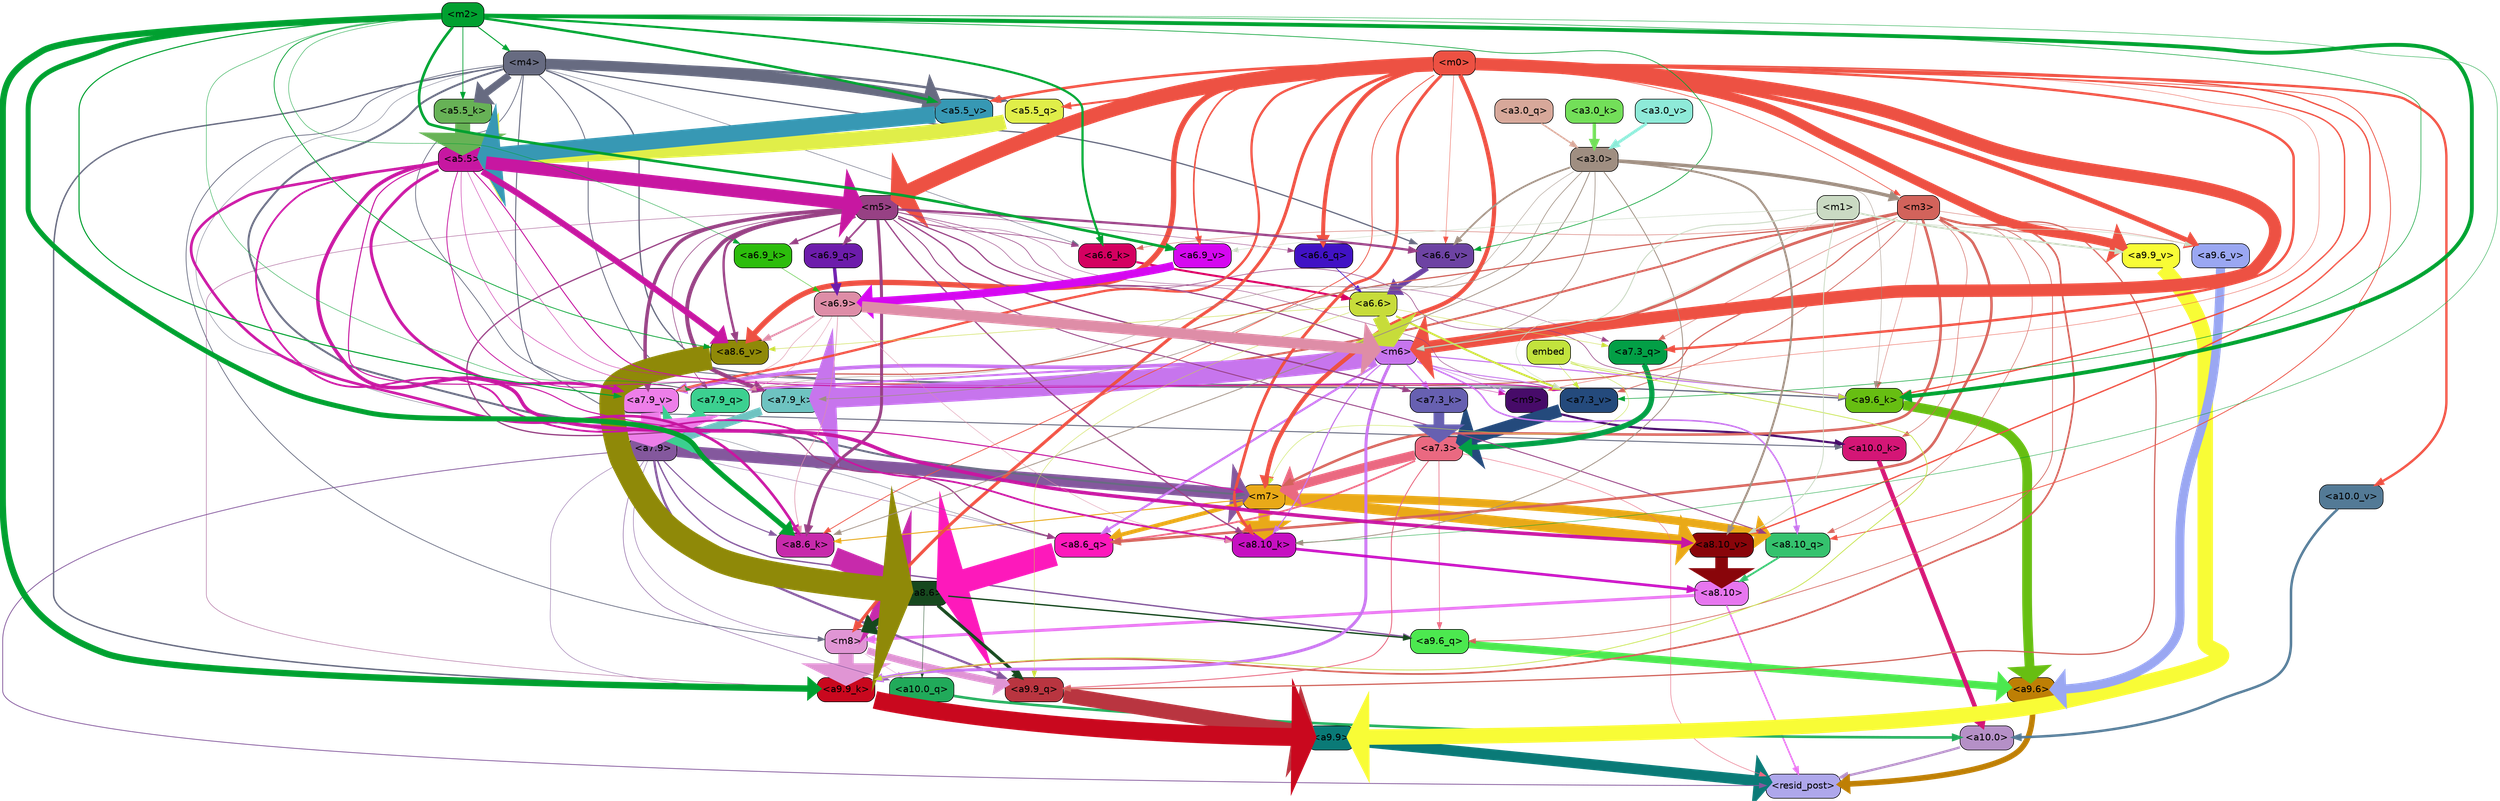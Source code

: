 strict digraph "" {
	graph [bgcolor=transparent,
		layout=dot,
		overlap=false,
		splines=true
	];
	"<a10.0>"	[color=black,
		fillcolor="#b590c7",
		fontname=Helvetica,
		shape=box,
		style="filled, rounded"];
	"<resid_post>"	[color=black,
		fillcolor="#aea7eb",
		fontname=Helvetica,
		shape=box,
		style="filled, rounded"];
	"<a10.0>" -> "<resid_post>"	[color="#b590c7",
		penwidth=3.4253244400024414];
	"<a9.9>"	[color=black,
		fillcolor="#0a7a77",
		fontname=Helvetica,
		shape=box,
		style="filled, rounded"];
	"<a9.9>" -> "<resid_post>"	[color="#0a7a77",
		penwidth=16.05378818511963];
	"<a9.6>"	[color=black,
		fillcolor="#be7f05",
		fontname=Helvetica,
		shape=box,
		style="filled, rounded"];
	"<a9.6>" -> "<resid_post>"	[color="#be7f05",
		penwidth=8.33797836303711];
	"<a8.10>"	[color=black,
		fillcolor="#e776ef",
		fontname=Helvetica,
		shape=box,
		style="filled, rounded"];
	"<a8.10>" -> "<resid_post>"	[color="#e776ef",
		penwidth=2.3390636444091797];
	"<m8>"	[color=black,
		fillcolor="#e095d4",
		fontname=Helvetica,
		shape=box,
		style="filled, rounded"];
	"<a8.10>" -> "<m8>"	[color="#e776ef",
		penwidth=4.388927459716797];
	"<a7.9>"	[color=black,
		fillcolor="#84589d",
		fontname=Helvetica,
		shape=box,
		style="filled, rounded"];
	"<a7.9>" -> "<resid_post>"	[color="#84589d",
		penwidth=1.1926651000976562];
	"<a10.0_q>"	[color=black,
		fillcolor="#21aa5a",
		fontname=Helvetica,
		shape=box,
		style="filled, rounded"];
	"<a7.9>" -> "<a10.0_q>"	[color="#84589d",
		penwidth=0.7811813354492188];
	"<a7.9>" -> "<m8>"	[color="#84589d",
		penwidth=0.6738662719726562];
	"<a9.9_q>"	[color=black,
		fillcolor="#b93540",
		fontname=Helvetica,
		shape=box,
		style="filled, rounded"];
	"<a7.9>" -> "<a9.9_q>"	[color="#84589d",
		penwidth=3.33896541595459];
	"<a9.6_q>"	[color=black,
		fillcolor="#4ce84f",
		fontname=Helvetica,
		shape=box,
		style="filled, rounded"];
	"<a7.9>" -> "<a9.6_q>"	[color="#84589d",
		penwidth=2.0531044006347656];
	"<a9.9_k>"	[color=black,
		fillcolor="#c9081e",
		fontname=Helvetica,
		shape=box,
		style="filled, rounded"];
	"<a7.9>" -> "<a9.9_k>"	[color="#84589d",
		penwidth=0.6];
	"<a8.6_q>"	[color=black,
		fillcolor="#fd19bb",
		fontname=Helvetica,
		shape=box,
		style="filled, rounded"];
	"<a7.9>" -> "<a8.6_q>"	[color="#84589d",
		penwidth=0.6];
	"<a8.6_k>"	[color=black,
		fillcolor="#c72aab",
		fontname=Helvetica,
		shape=box,
		style="filled, rounded"];
	"<a7.9>" -> "<a8.6_k>"	[color="#84589d",
		penwidth=1.5751152038574219];
	"<m7>"	[color=black,
		fillcolor="#e9a918",
		fontname=Helvetica,
		shape=box,
		style="filled, rounded"];
	"<a7.9>" -> "<m7>"	[color="#84589d",
		penwidth=17.67833709716797];
	"<a7.3>"	[color=black,
		fillcolor="#ea6981",
		fontname=Helvetica,
		shape=box,
		style="filled, rounded"];
	"<a7.3>" -> "<resid_post>"	[color="#ea6981",
		penwidth=0.7339706420898438];
	"<a7.3>" -> "<a9.9_q>"	[color="#ea6981",
		penwidth=1.3609809875488281];
	"<a7.3>" -> "<a9.6_q>"	[color="#ea6981",
		penwidth=0.9587650299072266];
	"<a7.3>" -> "<a8.6_q>"	[color="#ea6981",
		penwidth=2.597522735595703];
	"<a7.3>" -> "<m7>"	[color="#ea6981",
		penwidth=13.925512313842773];
	"<a10.0_q>" -> "<a10.0>"	[color="#21aa5a",
		penwidth=3.861766815185547];
	"<a10.0_k>"	[color=black,
		fillcolor="#d41676",
		fontname=Helvetica,
		shape=box,
		style="filled, rounded"];
	"<a10.0_k>" -> "<a10.0>"	[color="#d41676",
		penwidth=6.691814422607422];
	"<a10.0_v>"	[color=black,
		fillcolor="#537a96",
		fontname=Helvetica,
		shape=box,
		style="filled, rounded"];
	"<a10.0_v>" -> "<a10.0>"	[color="#537a96",
		penwidth=3.703948974609375];
	"<m8>" -> "<a10.0_q>"	[color="#e095d4",
		penwidth=0.6];
	"<m8>" -> "<a9.9_q>"	[color="#e095d4",
		penwidth=10.407995223999023];
	"<m8>" -> "<a9.9_k>"	[color="#e095d4",
		penwidth=22.67278480529785];
	"<a8.6>"	[color=black,
		fillcolor="#16481e",
		fontname=Helvetica,
		shape=box,
		style="filled, rounded"];
	"<a8.6>" -> "<a10.0_q>"	[color="#16481e",
		penwidth=0.6];
	"<a8.6>" -> "<m8>"	[color="#16481e",
		penwidth=9.616483688354492];
	"<a8.6>" -> "<a9.9_q>"	[color="#16481e",
		penwidth=4.681654930114746];
	"<a8.6>" -> "<a9.6_q>"	[color="#16481e",
		penwidth=2.0046749114990234];
	"<m9>"	[color=black,
		fillcolor="#470b69",
		fontname=Helvetica,
		shape=box,
		style="filled, rounded"];
	"<m9>" -> "<a10.0_k>"	[color="#470b69",
		penwidth=3.1536026000976562];
	"<m4>"	[color=black,
		fillcolor="#676b81",
		fontname=Helvetica,
		shape=box,
		style="filled, rounded"];
	"<m4>" -> "<a10.0_k>"	[color="#676b81",
		penwidth=1.4532089233398438];
	"<m4>" -> "<m8>"	[color="#676b81",
		penwidth=1.1121444702148438];
	"<m4>" -> "<a9.9_k>"	[color="#676b81",
		penwidth=2.1296005249023438];
	"<a9.6_k>"	[color=black,
		fillcolor="#67be12",
		fontname=Helvetica,
		shape=box,
		style="filled, rounded"];
	"<m4>" -> "<a9.6_k>"	[color="#676b81",
		penwidth=1.93524169921875];
	"<m4>" -> "<a8.6_q>"	[color="#676b81",
		penwidth=0.6086311340332031];
	"<m4>" -> "<m7>"	[color="#676b81",
		penwidth=2.9153175354003906];
	"<a7.9_k>"	[color=black,
		fillcolor="#6ec3c1",
		fontname=Helvetica,
		shape=box,
		style="filled, rounded"];
	"<m4>" -> "<a7.9_k>"	[color="#676b81",
		penwidth=1.0983266830444336];
	"<a7.3_v>"	[color=black,
		fillcolor="#244a7c",
		fontname=Helvetica,
		shape=box,
		style="filled, rounded"];
	"<m4>" -> "<a7.3_v>"	[color="#676b81",
		penwidth=1.2746734619140625];
	"<a6.6_k>"	[color=black,
		fillcolor="#d40060",
		fontname=Helvetica,
		shape=box,
		style="filled, rounded"];
	"<m4>" -> "<a6.6_k>"	[color="#676b81",
		penwidth=0.7470474243164062];
	"<a6.6_v>"	[color=black,
		fillcolor="#6d43a3",
		fontname=Helvetica,
		shape=box,
		style="filled, rounded"];
	"<m4>" -> "<a6.6_v>"	[color="#676b81",
		penwidth=1.873147964477539];
	"<a5.5_q>"	[color=black,
		fillcolor="#e0ee49",
		fontname=Helvetica,
		shape=box,
		style="filled, rounded"];
	"<m4>" -> "<a5.5_q>"	[color="#676b81",
		penwidth=3.6069361567497253];
	"<a5.5_k>"	[color=black,
		fillcolor="#67b256",
		fontname=Helvetica,
		shape=box,
		style="filled, rounded"];
	"<m4>" -> "<a5.5_k>"	[color="#676b81",
		penwidth=10.824847996234894];
	"<a5.5_v>"	[color=black,
		fillcolor="#3798b4",
		fontname=Helvetica,
		shape=box,
		style="filled, rounded"];
	"<m4>" -> "<a5.5_v>"	[color="#676b81",
		penwidth=15.7442626953125];
	"<m3>"	[color=black,
		fillcolor="#d2635b",
		fontname=Helvetica,
		shape=box,
		style="filled, rounded"];
	"<m3>" -> "<a10.0_k>"	[color="#d2635b",
		penwidth=0.8012542724609375];
	"<m6>"	[color=black,
		fillcolor="#c775ed",
		fontname=Helvetica,
		shape=box,
		style="filled, rounded"];
	"<m3>" -> "<m6>"	[color="#d2635b",
		penwidth=4.0873308181762695];
	"<m3>" -> "<a9.9_q>"	[color="#d2635b",
		penwidth=1.8098411560058594];
	"<m3>" -> "<a9.6_q>"	[color="#d2635b",
		penwidth=1.0731983184814453];
	"<m3>" -> "<a9.9_k>"	[color="#d2635b",
		penwidth=2.538074493408203];
	"<m3>" -> "<a9.6_k>"	[color="#d2635b",
		penwidth=0.6];
	"<a9.9_v>"	[color=black,
		fillcolor="#f8fc36",
		fontname=Helvetica,
		shape=box,
		style="filled, rounded"];
	"<m3>" -> "<a9.9_v>"	[color="#d2635b",
		penwidth=1.1908531188964844];
	"<a9.6_v>"	[color=black,
		fillcolor="#9aa7f2",
		fontname=Helvetica,
		shape=box,
		style="filled, rounded"];
	"<m3>" -> "<a9.6_v>"	[color="#d2635b",
		penwidth=0.6];
	"<a8.10_q>"	[color=black,
		fillcolor="#35c26e",
		fontname=Helvetica,
		shape=box,
		style="filled, rounded"];
	"<m3>" -> "<a8.10_q>"	[color="#d2635b",
		penwidth=0.7969093322753906];
	"<m3>" -> "<a8.6_q>"	[color="#d2635b",
		penwidth=3.8069801330566406];
	"<m3>" -> "<m7>"	[color="#d2635b",
		penwidth=3.7463531494140625];
	"<a7.9_q>"	[color=black,
		fillcolor="#3cd090",
		fontname=Helvetica,
		shape=box,
		style="filled, rounded"];
	"<m3>" -> "<a7.9_q>"	[color="#d2635b",
		penwidth=1.7077007293701172];
	"<a7.3_q>"	[color=black,
		fillcolor="#039f46",
		fontname=Helvetica,
		shape=box,
		style="filled, rounded"];
	"<m3>" -> "<a7.3_q>"	[color="#d2635b",
		penwidth=0.6810226440429688];
	"<m3>" -> "<a7.9_k>"	[color="#d2635b",
		penwidth=3.0535898208618164];
	"<a7.9_v>"	[color=black,
		fillcolor="#ed7ee9",
		fontname=Helvetica,
		shape=box,
		style="filled, rounded"];
	"<m3>" -> "<a7.9_v>"	[color="#d2635b",
		penwidth=1.8027725219726562];
	"<m3>" -> "<a7.3_v>"	[color="#d2635b",
		penwidth=1.0946578979492188];
	"<m3>" -> "<a6.6_k>"	[color="#d2635b",
		penwidth=0.6740627288818359];
	"<m0>"	[color=black,
		fillcolor="#ed5143",
		fontname=Helvetica,
		shape=box,
		style="filled, rounded"];
	"<m0>" -> "<a10.0_v>"	[color="#ed5143",
		penwidth=3.520832061767578];
	"<m0>" -> "<m8>"	[color="#ed5143",
		penwidth=4.624839782714844];
	"<m0>" -> "<m9>"	[color="#ed5143",
		penwidth=0.6];
	"<m0>" -> "<m3>"	[color="#ed5143",
		penwidth=0.9854207634925842];
	"<m0>" -> "<m6>"	[color="#ed5143",
		penwidth=18.578011751174927];
	"<m0>" -> "<a9.6_k>"	[color="#ed5143",
		penwidth=2.0742149353027344];
	"<m0>" -> "<a9.9_v>"	[color="#ed5143",
		penwidth=13.6649169921875];
	"<m0>" -> "<a9.6_v>"	[color="#ed5143",
		penwidth=7.575786590576172];
	"<m5>"	[color=black,
		fillcolor="#974184",
		fontname=Helvetica,
		shape=box,
		style="filled, rounded"];
	"<m0>" -> "<m5>"	[color="#ed5143",
		penwidth=21.776307940483093];
	"<m0>" -> "<a8.10_q>"	[color="#ed5143",
		penwidth=1.1731605529785156];
	"<a8.10_k>"	[color=black,
		fillcolor="#c610c1",
		fontname=Helvetica,
		shape=box,
		style="filled, rounded"];
	"<m0>" -> "<a8.10_k>"	[color="#ed5143",
		penwidth=4.350425720214844];
	"<m0>" -> "<a8.6_k>"	[color="#ed5143",
		penwidth=1.1486854553222656];
	"<a8.10_v>"	[color=black,
		fillcolor="#89050a",
		fontname=Helvetica,
		shape=box,
		style="filled, rounded"];
	"<m0>" -> "<a8.10_v>"	[color="#ed5143",
		penwidth=2.0526657104492188];
	"<a8.6_v>"	[color=black,
		fillcolor="#8f8908",
		fontname=Helvetica,
		shape=box,
		style="filled, rounded"];
	"<m0>" -> "<a8.6_v>"	[color="#ed5143",
		penwidth=7.951751708984375];
	"<m0>" -> "<m7>"	[color="#ed5143",
		penwidth=6.283721923828125];
	"<m0>" -> "<a7.3_q>"	[color="#ed5143",
		penwidth=3.6216583251953125];
	"<m0>" -> "<a7.9_v>"	[color="#ed5143",
		penwidth=3.447589874267578];
	"<a6.6_q>"	[color=black,
		fillcolor="#4112c5",
		fontname=Helvetica,
		shape=box,
		style="filled, rounded"];
	"<m0>" -> "<a6.6_q>"	[color="#ed5143",
		penwidth=5.959924697875977];
	"<a6.9_v>"	[color=black,
		fillcolor="#d508f0",
		fontname=Helvetica,
		shape=box,
		style="filled, rounded"];
	"<m0>" -> "<a6.9_v>"	[color="#ed5143",
		penwidth=2.383556365966797];
	"<m0>" -> "<a6.6_v>"	[color="#ed5143",
		penwidth=0.6];
	"<m0>" -> "<a5.5_q>"	[color="#ed5143",
		penwidth=2.9749149084091187];
	"<m0>" -> "<a5.5_v>"	[color="#ed5143",
		penwidth=3.8549962043762207];
	"<m6>" -> "<m9>"	[color="#c775ed",
		penwidth=0.7276992797851562];
	"<m6>" -> "<a9.9_k>"	[color="#c775ed",
		penwidth=4.405937194824219];
	"<m6>" -> "<a9.6_k>"	[color="#c775ed",
		penwidth=1.6540985107421875];
	"<m6>" -> "<a8.10_q>"	[color="#c775ed",
		penwidth=2.2618331909179688];
	"<m6>" -> "<a8.6_q>"	[color="#c775ed",
		penwidth=3.241657257080078];
	"<m6>" -> "<a8.10_k>"	[color="#c775ed",
		penwidth=1.733642578125];
	"<m6>" -> "<a7.9_q>"	[color="#c775ed",
		penwidth=2.9651412963867188];
	"<m6>" -> "<a7.9_k>"	[color="#c775ed",
		penwidth=29.52049446105957];
	"<a7.3_k>"	[color=black,
		fillcolor="#6760b1",
		fontname=Helvetica,
		shape=box,
		style="filled, rounded"];
	"<m6>" -> "<a7.3_k>"	[color="#c775ed",
		penwidth=1.8433246612548828];
	"<m6>" -> "<a7.9_v>"	[color="#c775ed",
		penwidth=5.381137847900391];
	"<m6>" -> "<a7.3_v>"	[color="#c775ed",
		penwidth=1.3778877258300781];
	"<a5.5>"	[color=black,
		fillcolor="#c717a1",
		fontname=Helvetica,
		shape=box,
		style="filled, rounded"];
	"<a5.5>" -> "<m9>"	[color="#c717a1",
		penwidth=0.6];
	"<a5.5>" -> "<m5>"	[color="#c717a1",
		penwidth=19.247835159301758];
	"<a5.5>" -> "<a8.10_k>"	[color="#c717a1",
		penwidth=2.6749038696289062];
	"<a5.5>" -> "<a8.6_k>"	[color="#c717a1",
		penwidth=3.9810218811035156];
	"<a5.5>" -> "<a8.10_v>"	[color="#c717a1",
		penwidth=5.2978057861328125];
	"<a5.5>" -> "<a8.6_v>"	[color="#c717a1",
		penwidth=9.177913665771484];
	"<a5.5>" -> "<m7>"	[color="#c717a1",
		penwidth=1.5525360107421875];
	"<a5.5>" -> "<a7.9_q>"	[color="#c717a1",
		penwidth=1.22930908203125];
	"<a5.5>" -> "<a7.9_k>"	[color="#c717a1",
		penwidth=0.6708955764770508];
	"<a5.5>" -> "<a7.9_v>"	[color="#c717a1",
		penwidth=4.432796478271484];
	"<a5.5>" -> "<a7.3_v>"	[color="#c717a1",
		penwidth=1.4417800903320312];
	"<a9.9_q>" -> "<a9.9>"	[color="#b93540",
		penwidth=23.20368194580078];
	"<a9.6_q>" -> "<a9.6>"	[color="#4ce84f",
		penwidth=11.181507110595703];
	"<a9.9_k>" -> "<a9.9>"	[color="#c9081e",
		penwidth=26.641464233398438];
	"<a9.6_k>" -> "<a9.6>"	[color="#67be12",
		penwidth=14.532459259033203];
	"<a9.9_v>" -> "<a9.9>"	[color="#f8fc36",
		penwidth=23.02225112915039];
	"<a9.6_v>" -> "<a9.6>"	[color="#9aa7f2",
		penwidth=13.634431838989258];
	"<a6.6>"	[color=black,
		fillcolor="#c7dc3a",
		fontname=Helvetica,
		shape=box,
		style="filled, rounded"];
	"<a6.6>" -> "<m6>"	[color="#c7dc3a",
		penwidth=19.58005142211914];
	"<a6.6>" -> "<a9.9_q>"	[color="#c7dc3a",
		penwidth=0.6];
	"<a6.6>" -> "<a8.6_v>"	[color="#c7dc3a",
		penwidth=0.6731643676757812];
	"<a6.6>" -> "<a7.3_q>"	[color="#c7dc3a",
		penwidth=0.6];
	"<a6.6>" -> "<a7.3_v>"	[color="#c7dc3a",
		penwidth=2.8381996154785156];
	"<m5>" -> "<m6>"	[color="#974184",
		penwidth=1.7808427810668945];
	"<m5>" -> "<a9.9_k>"	[color="#974184",
		penwidth=0.6];
	"<m5>" -> "<a9.6_k>"	[color="#974184",
		penwidth=0.9087238311767578];
	"<m5>" -> "<a8.10_q>"	[color="#974184",
		penwidth=1.3886604309082031];
	"<m5>" -> "<a8.6_q>"	[color="#974184",
		penwidth=1.8975334167480469];
	"<m5>" -> "<a8.10_k>"	[color="#974184",
		penwidth=1.9560012817382812];
	"<m5>" -> "<a8.6_k>"	[color="#974184",
		penwidth=4.4348602294921875];
	"<m5>" -> "<a8.6_v>"	[color="#974184",
		penwidth=3.547332763671875];
	"<m5>" -> "<a7.9_q>"	[color="#974184",
		penwidth=0.9239292144775391];
	"<m5>" -> "<a7.3_q>"	[color="#974184",
		penwidth=0.6050910949707031];
	"<m5>" -> "<a7.9_k>"	[color="#974184",
		penwidth=5.895898818969727];
	"<m5>" -> "<a7.3_k>"	[color="#974184",
		penwidth=2.047999382019043];
	"<m5>" -> "<a7.9_v>"	[color="#974184",
		penwidth=5.163473129272461];
	"<m5>" -> "<a7.3_v>"	[color="#974184",
		penwidth=0.7120857238769531];
	"<a6.9_q>"	[color=black,
		fillcolor="#6d1cab",
		fontname=Helvetica,
		shape=box,
		style="filled, rounded"];
	"<m5>" -> "<a6.9_q>"	[color="#974184",
		penwidth=2.6011505126953125];
	"<m5>" -> "<a6.6_q>"	[color="#974184",
		penwidth=0.6670303344726562];
	"<a6.9_k>"	[color=black,
		fillcolor="#2cbd0c",
		fontname=Helvetica,
		shape=box,
		style="filled, rounded"];
	"<m5>" -> "<a6.9_k>"	[color="#974184",
		penwidth=2.202533721923828];
	"<m5>" -> "<a6.6_k>"	[color="#974184",
		penwidth=1.00042724609375];
	"<m5>" -> "<a6.6_v>"	[color="#974184",
		penwidth=3.4290390014648438];
	"<m2>"	[color=black,
		fillcolor="#01a030",
		fontname=Helvetica,
		shape=box,
		style="filled, rounded"];
	"<m2>" -> "<m4>"	[color="#01a030",
		penwidth=1.4602203071117401];
	"<m2>" -> "<a9.9_k>"	[color="#01a030",
		penwidth=9.546476364135742];
	"<m2>" -> "<a9.6_k>"	[color="#01a030",
		penwidth=5.765581130981445];
	"<m2>" -> "<a8.10_k>"	[color="#01a030",
		penwidth=0.6];
	"<m2>" -> "<a8.6_k>"	[color="#01a030",
		penwidth=7.5130767822265625];
	"<m2>" -> "<a8.6_v>"	[color="#01a030",
		penwidth=1.1399917602539062];
	"<m2>" -> "<a7.9_q>"	[color="#01a030",
		penwidth=0.6];
	"<m2>" -> "<a7.9_v>"	[color="#01a030",
		penwidth=1.5795440673828125];
	"<m2>" -> "<a7.3_v>"	[color="#01a030",
		penwidth=0.8394660949707031];
	"<m2>" -> "<a6.9_k>"	[color="#01a030",
		penwidth=0.6];
	"<m2>" -> "<a6.6_k>"	[color="#01a030",
		penwidth=3.2944984436035156];
	"<m2>" -> "<a6.9_v>"	[color="#01a030",
		penwidth=3.973684310913086];
	"<m2>" -> "<a6.6_v>"	[color="#01a030",
		penwidth=0.9880199432373047];
	"<m2>" -> "<a5.5_k>"	[color="#01a030",
		penwidth=1.0944238007068634];
	"<m2>" -> "<a5.5_v>"	[color="#01a030",
		penwidth=3.6759214401245117];
	embed	[color=black,
		fillcolor="#c2e33d",
		fontname=Helvetica,
		shape=box,
		style="filled, rounded"];
	embed -> "<a9.9_k>"	[color="#c2e33d",
		penwidth=1.044057846069336];
	embed -> "<a9.6_k>"	[color="#c2e33d",
		penwidth=0.6];
	embed -> "<m7>"	[color="#c2e33d",
		penwidth=0.6];
	embed -> "<a7.3_v>"	[color="#c2e33d",
		penwidth=0.6];
	"<a3.0>"	[color=black,
		fillcolor="#9f8e81",
		fontname=Helvetica,
		shape=box,
		style="filled, rounded"];
	"<a3.0>" -> "<m3>"	[color="#9f8e81",
		penwidth=5.168092966079712];
	"<a3.0>" -> "<m6>"	[color="#9f8e81",
		penwidth=0.9893608093261719];
	"<a3.0>" -> "<a9.6_k>"	[color="#9f8e81",
		penwidth=0.6];
	"<a3.0>" -> "<a8.10_k>"	[color="#9f8e81",
		penwidth=1.2375259399414062];
	"<a3.0>" -> "<a8.6_k>"	[color="#9f8e81",
		penwidth=1.2278594970703125];
	"<a3.0>" -> "<a8.10_v>"	[color="#9f8e81",
		penwidth=2.9724464416503906];
	"<a3.0>" -> "<a7.9_q>"	[color="#9f8e81",
		penwidth=0.6];
	"<a3.0>" -> "<a7.9_k>"	[color="#9f8e81",
		penwidth=0.9558658599853516];
	"<a3.0>" -> "<a6.6_v>"	[color="#9f8e81",
		penwidth=2.5804481506347656];
	"<m1>"	[color=black,
		fillcolor="#cadac3",
		fontname=Helvetica,
		shape=box,
		style="filled, rounded"];
	"<m1>" -> "<m6>"	[color="#cadac3",
		penwidth=1.3794612884521484];
	"<m1>" -> "<a9.9_v>"	[color="#cadac3",
		penwidth=2.484710693359375];
	"<m1>" -> "<a9.6_v>"	[color="#cadac3",
		penwidth=0.8296928405761719];
	"<m1>" -> "<a8.10_v>"	[color="#cadac3",
		penwidth=1.2231903076171875];
	"<m1>" -> "<a7.3_v>"	[color="#cadac3",
		penwidth=0.7203178405761719];
	"<m1>" -> "<a6.9_v>"	[color="#cadac3",
		penwidth=0.7137031555175781];
	"<a8.10_q>" -> "<a8.10>"	[color="#35c26e",
		penwidth=2.6974411010742188];
	"<a8.6_q>" -> "<a8.6>"	[color="#fd19bb",
		penwidth=34.91962909698486];
	"<a8.10_k>" -> "<a8.10>"	[color="#c610c1",
		penwidth=3.9815139770507812];
	"<a8.6_k>" -> "<a8.6>"	[color="#c72aab",
		penwidth=30.12779998779297];
	"<a8.10_v>" -> "<a8.10>"	[color="#89050a",
		penwidth=18.80433464050293];
	"<a8.6_v>" -> "<a8.6>"	[color="#8f8908",
		penwidth=37.04597568511963];
	"<m7>" -> "<a8.10_q>"	[color="#e9a918",
		penwidth=12.189899444580078];
	"<m7>" -> "<a8.6_q>"	[color="#e9a918",
		penwidth=5.949329376220703];
	"<m7>" -> "<a8.10_k>"	[color="#e9a918",
		penwidth=16.634174346923828];
	"<m7>" -> "<a8.6_k>"	[color="#e9a918",
		penwidth=1.4160232543945312];
	"<m7>" -> "<a8.10_v>"	[color="#e9a918",
		penwidth=15.893604278564453];
	"<a6.9>"	[color=black,
		fillcolor="#de8da7",
		fontname=Helvetica,
		shape=box,
		style="filled, rounded"];
	"<a6.9>" -> "<m6>"	[color="#de8da7",
		penwidth=16.39166831970215];
	"<a6.9>" -> "<a8.10_k>"	[color="#de8da7",
		penwidth=0.6];
	"<a6.9>" -> "<a8.6_k>"	[color="#de8da7",
		penwidth=0.8667373657226562];
	"<a6.9>" -> "<a8.6_v>"	[color="#de8da7",
		penwidth=2.8011817932128906];
	"<a6.9>" -> "<a7.9_q>"	[color="#de8da7",
		penwidth=0.6];
	"<a6.9>" -> "<a7.9_v>"	[color="#de8da7",
		penwidth=0.6784553527832031];
	"<a7.9_q>" -> "<a7.9>"	[color="#3cd090",
		penwidth=17.651885986328125];
	"<a7.3_q>" -> "<a7.3>"	[color="#039f46",
		penwidth=7.866306304931641];
	"<a7.9_k>" -> "<a7.9>"	[color="#6ec3c1",
		penwidth=12.17039680480957];
	"<a7.3_k>" -> "<a7.3>"	[color="#6760b1",
		penwidth=16.016246795654297];
	"<a7.9_v>" -> "<a7.9>"	[color="#ed7ee9",
		penwidth=29.394658088684082];
	"<a7.3_v>" -> "<a7.3>"	[color="#244a7c",
		penwidth=19.01776695251465];
	"<a6.9_q>" -> "<a6.9>"	[color="#6d1cab",
		penwidth=5.041379928588867];
	"<a6.6_q>" -> "<a6.6>"	[color="#4112c5",
		penwidth=1.0210704803466797];
	"<a6.9_k>" -> "<a6.9>"	[color="#2cbd0c",
		penwidth=0.6];
	"<a6.6_k>" -> "<a6.6>"	[color="#d40060",
		penwidth=3.0834922790527344];
	"<a6.9_v>" -> "<a6.9>"	[color="#d508f0",
		penwidth=12.179949760437012];
	"<a6.6_v>" -> "<a6.6>"	[color="#6d43a3",
		penwidth=8.061713218688965];
	"<a5.5_q>" -> "<a5.5>"	[color="#e0ee49",
		penwidth=22.712479948997498];
	"<a5.5_k>" -> "<a5.5>"	[color="#67b256",
		penwidth=22.36222541332245];
	"<a5.5_v>" -> "<a5.5>"	[color="#3798b4",
		penwidth=24.821291208267212];
	"<a3.0_q>"	[color=black,
		fillcolor="#d7a89a",
		fontname=Helvetica,
		shape=box,
		style="filled, rounded"];
	"<a3.0_q>" -> "<a3.0>"	[color="#d7a89a",
		penwidth=2.2337501645088196];
	"<a3.0_k>"	[color=black,
		fillcolor="#73df59",
		fontname=Helvetica,
		shape=box,
		style="filled, rounded"];
	"<a3.0_k>" -> "<a3.0>"	[color="#73df59",
		penwidth=5.064743101596832];
	"<a3.0_v>"	[color=black,
		fillcolor="#8eead8",
		fontname=Helvetica,
		shape=box,
		style="filled, rounded"];
	"<a3.0_v>" -> "<a3.0>"	[color="#8eead8",
		penwidth=4.36527544260025];
}
